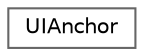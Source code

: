 digraph "Graphical Class Hierarchy"
{
 // LATEX_PDF_SIZE
  bgcolor="transparent";
  edge [fontname=Helvetica,fontsize=10,labelfontname=Helvetica,labelfontsize=10];
  node [fontname=Helvetica,fontsize=10,shape=box,height=0.2,width=0.4];
  rankdir="LR";
  Node0 [id="Node000000",label="UIAnchor",height=0.2,width=0.4,color="grey40", fillcolor="white", style="filled",URL="$class_u_i_anchor.html",tooltip=" "];
}
